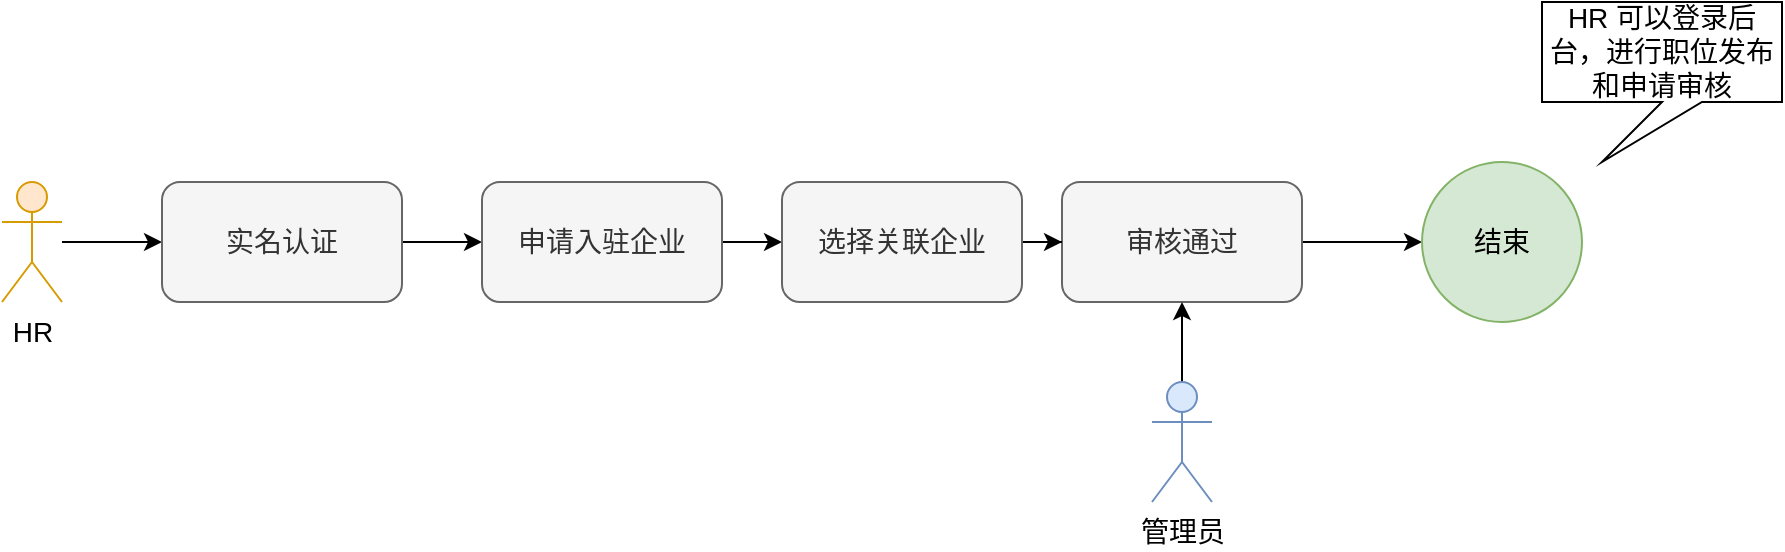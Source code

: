 <mxfile version="16.2.4" type="github">
  <diagram id="OjNTn0tOpsE4KfgikNzZ" name="Page-1">
    <mxGraphModel dx="1865" dy="579" grid="1" gridSize="10" guides="1" tooltips="1" connect="1" arrows="1" fold="1" page="1" pageScale="1" pageWidth="827" pageHeight="1169" math="0" shadow="0">
      <root>
        <mxCell id="0" />
        <mxCell id="1" parent="0" />
        <mxCell id="VZDu2zD1H86c9q05FF-y-11" value="" style="edgeStyle=orthogonalEdgeStyle;rounded=0;orthogonalLoop=1;jettySize=auto;html=1;fontSize=14;" parent="1" source="VZDu2zD1H86c9q05FF-y-1" target="VZDu2zD1H86c9q05FF-y-5" edge="1">
          <mxGeometry relative="1" as="geometry" />
        </mxCell>
        <mxCell id="VZDu2zD1H86c9q05FF-y-1" value="HR" style="shape=umlActor;verticalLabelPosition=bottom;verticalAlign=top;html=1;outlineConnect=0;fontSize=14;fillColor=#ffe6cc;strokeColor=#d79b00;" parent="1" vertex="1">
          <mxGeometry x="-20" y="260" width="30" height="60" as="geometry" />
        </mxCell>
        <mxCell id="VZDu2zD1H86c9q05FF-y-12" value="" style="edgeStyle=orthogonalEdgeStyle;rounded=0;orthogonalLoop=1;jettySize=auto;html=1;fontSize=14;" parent="1" source="VZDu2zD1H86c9q05FF-y-5" target="VZDu2zD1H86c9q05FF-y-6" edge="1">
          <mxGeometry relative="1" as="geometry" />
        </mxCell>
        <mxCell id="VZDu2zD1H86c9q05FF-y-5" value="实名认证" style="rounded=1;whiteSpace=wrap;html=1;fontSize=14;fillColor=#f5f5f5;fontColor=#333333;strokeColor=#666666;" parent="1" vertex="1">
          <mxGeometry x="60" y="260" width="120" height="60" as="geometry" />
        </mxCell>
        <mxCell id="VZDu2zD1H86c9q05FF-y-17" value="" style="edgeStyle=orthogonalEdgeStyle;rounded=0;orthogonalLoop=1;jettySize=auto;html=1;fontSize=14;" parent="1" source="VZDu2zD1H86c9q05FF-y-6" target="VZDu2zD1H86c9q05FF-y-16" edge="1">
          <mxGeometry relative="1" as="geometry" />
        </mxCell>
        <mxCell id="VZDu2zD1H86c9q05FF-y-6" value="申请入驻企业" style="rounded=1;whiteSpace=wrap;html=1;fontSize=14;fillColor=#f5f5f5;fontColor=#333333;strokeColor=#666666;" parent="1" vertex="1">
          <mxGeometry x="220" y="260" width="120" height="60" as="geometry" />
        </mxCell>
        <mxCell id="VZDu2zD1H86c9q05FF-y-14" value="" style="edgeStyle=orthogonalEdgeStyle;rounded=0;orthogonalLoop=1;jettySize=auto;html=1;fontSize=14;" parent="1" source="VZDu2zD1H86c9q05FF-y-7" target="VZDu2zD1H86c9q05FF-y-8" edge="1">
          <mxGeometry relative="1" as="geometry" />
        </mxCell>
        <mxCell id="VZDu2zD1H86c9q05FF-y-7" value="审核通过" style="rounded=1;whiteSpace=wrap;html=1;fontSize=14;fillColor=#f5f5f5;fontColor=#333333;strokeColor=#666666;" parent="1" vertex="1">
          <mxGeometry x="510" y="260" width="120" height="60" as="geometry" />
        </mxCell>
        <mxCell id="VZDu2zD1H86c9q05FF-y-8" value="结束" style="ellipse;whiteSpace=wrap;html=1;aspect=fixed;fillColor=#d5e8d4;strokeColor=#82b366;fontSize=14;" parent="1" vertex="1">
          <mxGeometry x="690" y="250" width="80" height="80" as="geometry" />
        </mxCell>
        <mxCell id="VZDu2zD1H86c9q05FF-y-9" value="HR 可以登录后台，进行职位发布和申请审核" style="shape=callout;whiteSpace=wrap;html=1;perimeter=calloutPerimeter;position2=0.25;fontSize=14;" parent="1" vertex="1">
          <mxGeometry x="750" y="170" width="120" height="80" as="geometry" />
        </mxCell>
        <mxCell id="VZDu2zD1H86c9q05FF-y-15" value="" style="edgeStyle=orthogonalEdgeStyle;rounded=0;orthogonalLoop=1;jettySize=auto;html=1;fontSize=14;" parent="1" source="VZDu2zD1H86c9q05FF-y-10" target="VZDu2zD1H86c9q05FF-y-7" edge="1">
          <mxGeometry relative="1" as="geometry" />
        </mxCell>
        <mxCell id="VZDu2zD1H86c9q05FF-y-10" value="管理员" style="shape=umlActor;verticalLabelPosition=bottom;verticalAlign=top;html=1;outlineConnect=0;fillColor=#dae8fc;strokeColor=#6c8ebf;fontSize=14;horizontal=1;" parent="1" vertex="1">
          <mxGeometry x="555" y="360" width="30" height="60" as="geometry" />
        </mxCell>
        <mxCell id="VZDu2zD1H86c9q05FF-y-18" value="" style="edgeStyle=orthogonalEdgeStyle;rounded=0;orthogonalLoop=1;jettySize=auto;html=1;fontSize=14;" parent="1" source="VZDu2zD1H86c9q05FF-y-16" target="VZDu2zD1H86c9q05FF-y-7" edge="1">
          <mxGeometry relative="1" as="geometry" />
        </mxCell>
        <mxCell id="VZDu2zD1H86c9q05FF-y-16" value="选择关联企业" style="rounded=1;whiteSpace=wrap;html=1;fontSize=14;fillColor=#f5f5f5;fontColor=#333333;strokeColor=#666666;" parent="1" vertex="1">
          <mxGeometry x="370" y="260" width="120" height="60" as="geometry" />
        </mxCell>
      </root>
    </mxGraphModel>
  </diagram>
</mxfile>

